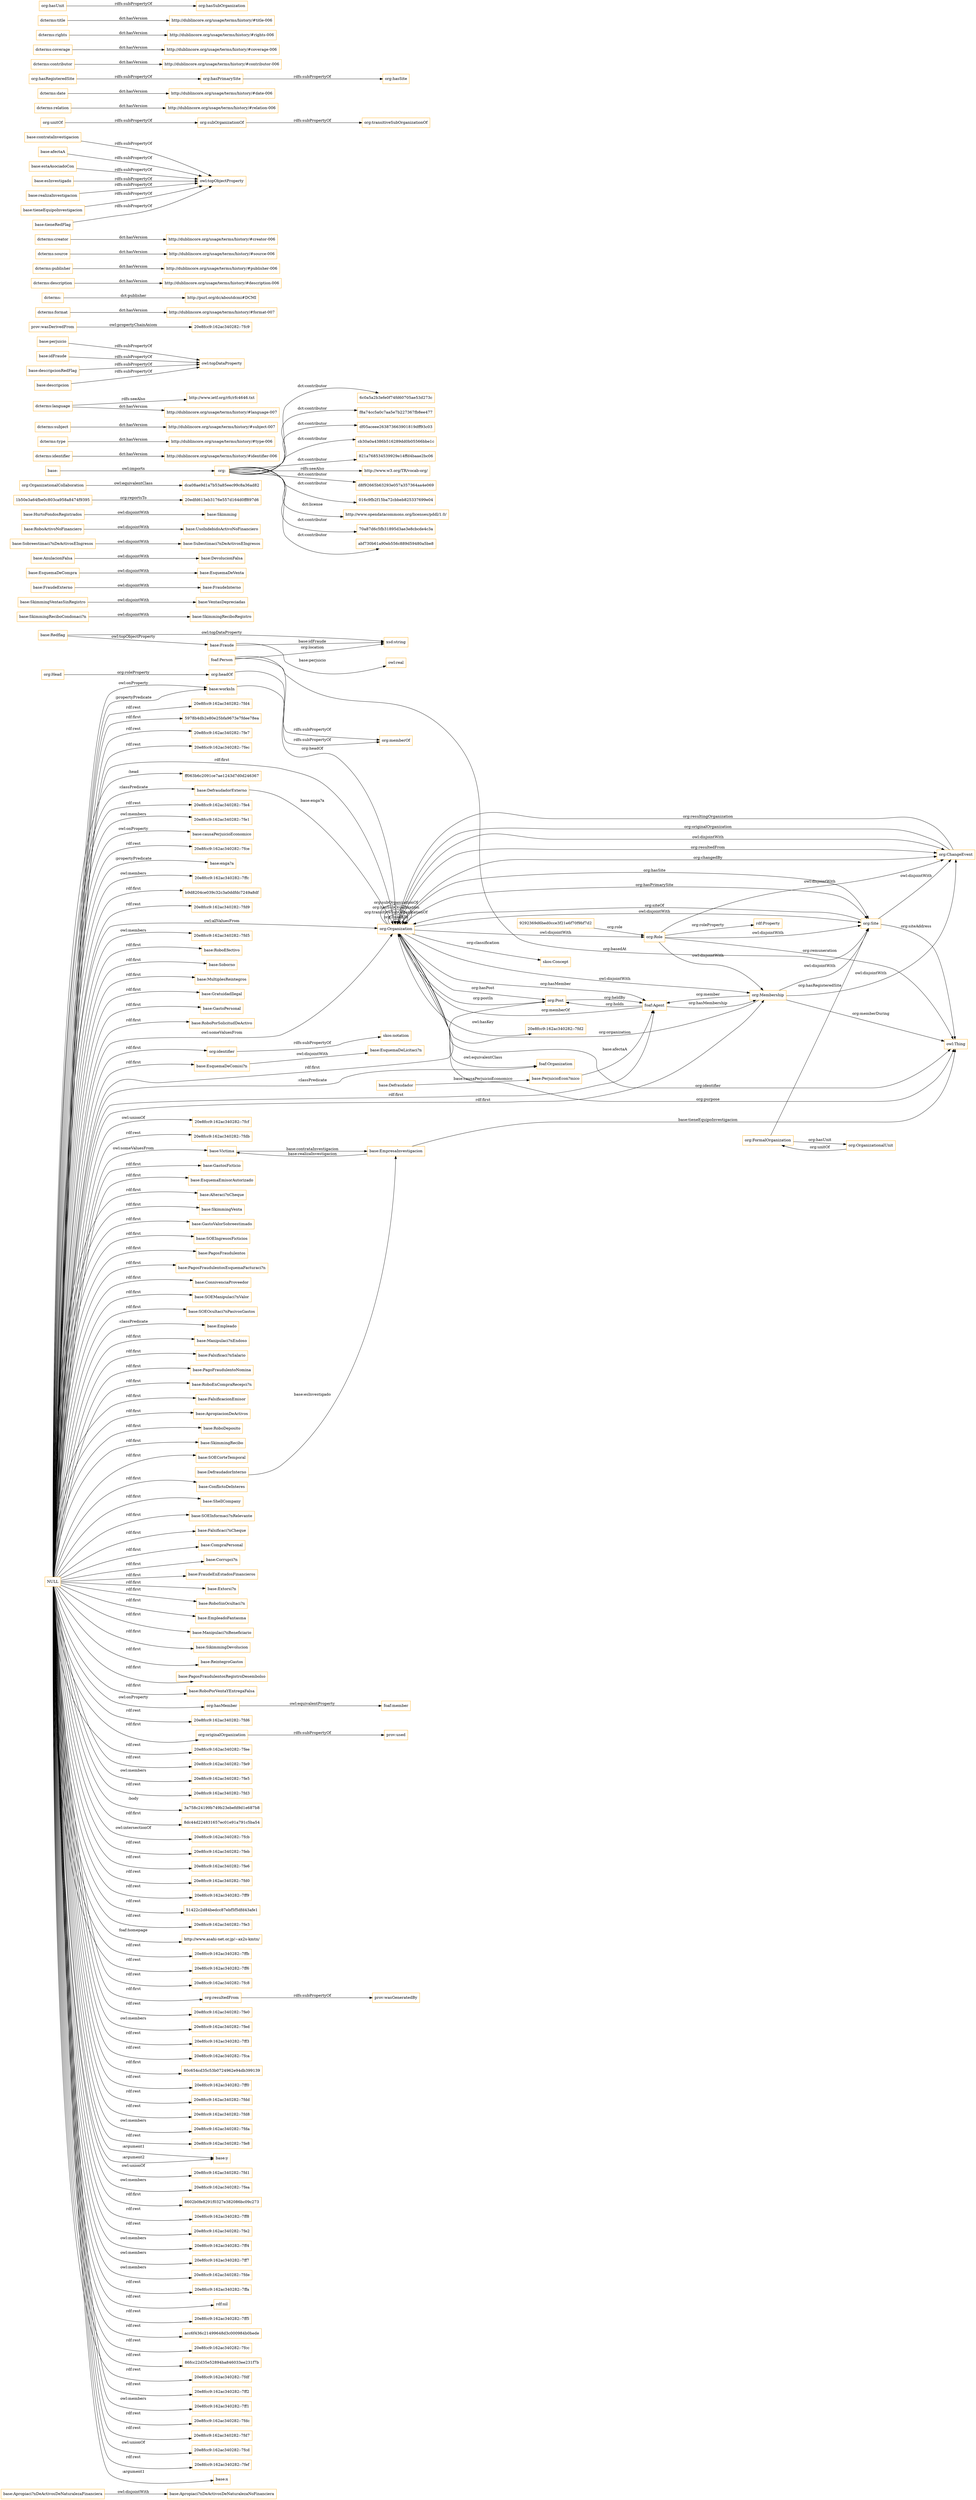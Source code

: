 digraph ar2dtool_diagram { 
rankdir=LR;
size="1501"
node [shape = rectangle, color="orange"]; "base:Apropiaci?nDeActivosDeNaturalezaNoFinanciera" "base:RoboEfectivo" "base:EsquemaDeComisi?n" "base:SkimmingReciboCondonaci?n" "base:Soborno" "base:Redflag" "base:MultiplesReintegros" "base:GratuidadIlegal" "base:GastoPersonal" "base:SkimmingVentasSinRegistro" "base:RoboPorSolicitudDeActivo" "base:Victima" "base:GastosFicticio" "base:VentasDepreciadas" "base:EsquemaEmisorAutorizado" "base:Alteraci?nCheque" "base:SkimmingVenta" "base:FraudeInterno" "base:GastoValorSobreestimado" "base:FraudeExterno" "base:EsquemaDeCompra" "base:SOEIngresosFicticios" "org:OrganizationalUnit" "base:PagosFraudulentos" "base:PagosFraudulentosEsquemaFacturaci?n" "base:ConnivenciaProveedor" "base:DefraudadorInterno" "base:DevolucionFalsa" "base:SOEManipulaci?nValor" "base:Fraude" "base:Sobreestimaci?nDeActivosEIngresos" "base:SOEOcultaci?nPasivosGastos" "org:Organization" "base:Empleado" "base:Manipulaci?nEndoso" "base:RoboActivoNoFinanciero" "base:Falsificaci?nSalario" "base:PagoFraudulentoNomina" "base:UsoIndebidoActivoNoFinanciero" "base:DefraudadorExterno" "base:SkimmingReciboRegistro" "base:RoboEnCompraRecepci?n" "base:HurtoFondosRegistrados" "base:EsquemaDeVenta" "base:FalsificacionEmisor" "base:PerjuicioEcon?mico" "base:ApropiacionDeActivos" "base:RoboDeposito" "base:Defraudador" "base:SkimmingRecibo" "base:SOECorteTemporal" "base:ConflictoDeInteres" "base:Skimming" "base:AnulacionFalsa" "base:ShellCompany" "base:SOEInformaci?nRelevante" "base:EmpresaInvestigacion" "base:Falsificaci?nCheque" "base:CompraPersonal" "base:Corrupci?n" "base:Subestimaci?nDeActivosEIngresos" "base:FraudeEnEstadosFinancieros" "base:Extorsi?n" "base:RoboSinOcultaci?n" "base:EmpleadoFantasma" "base:Manipulaci?nBeneficiario" "base:SikimmingDevolucion" "base:ReintegroGastos" "base:Apropiaci?nDeActivosDeNaturalezaFinanciera" "base:PagosFraudulentosRegistroDesembolso" "base:EsquemaDeLicitaci?n" "base:RoboPorVentaYEntregaFalsa" "org:Post" "1b50e3a64fbe0c803ca958a8474f9395" "org:Site" "org:FormalOrganization" "org:OrganizationalCollaboration" "9292369d6bed0cce3f21e6f70f9bf7d2" "20edfd613eb3176e557d164d0ff897d6" "org:Role" "dca08ae9d1a7b53a85eec99c8a36ad82" "org:ChangeEvent" "org:Membership" ; /*classes style*/
	"base:" -> "org:" [ label = "owl:imports" ];
	"base:Apropiaci?nDeActivosDeNaturalezaFinanciera" -> "base:Apropiaci?nDeActivosDeNaturalezaNoFinanciera" [ label = "owl:disjointWith" ];
	"org:Role" -> "org:ChangeEvent" [ label = "owl:disjointWith" ];
	"org:Role" -> "org:Site" [ label = "owl:disjointWith" ];
	"org:Role" -> "org:Membership" [ label = "owl:disjointWith" ];
	"base:SkimmingVentasSinRegistro" -> "base:VentasDepreciadas" [ label = "owl:disjointWith" ];
	"dcterms:identifier" -> "http://dublincore.org/usage/terms/history/#identifier-006" [ label = "dct:hasVersion" ];
	"base:RoboActivoNoFinanciero" -> "base:UsoIndebidoActivoNoFinanciero" [ label = "owl:disjointWith" ];
	"dcterms:type" -> "http://dublincore.org/usage/terms/history/#type-006" [ label = "dct:hasVersion" ];
	"base:SkimmingReciboCondonaci?n" -> "base:SkimmingReciboRegistro" [ label = "owl:disjointWith" ];
	"base:EsquemaDeCompra" -> "base:EsquemaDeVenta" [ label = "owl:disjointWith" ];
	"dcterms:subject" -> "http://dublincore.org/usage/terms/history/#subject-007" [ label = "dct:hasVersion" ];
	"dcterms:language" -> "http://www.ietf.org/rfc/rfc4646.txt" [ label = "rdfs:seeAlso" ];
	"dcterms:language" -> "http://dublincore.org/usage/terms/history/#language-007" [ label = "dct:hasVersion" ];
	"org:headOf" -> "org:memberOf" [ label = "rdfs:subPropertyOf" ];
	"base:perjuicio" -> "owl:topDataProperty" [ label = "rdfs:subPropertyOf" ];
	"base:idFraude" -> "owl:topDataProperty" [ label = "rdfs:subPropertyOf" ];
	"prov:wasDerivedFrom" -> "20e8fcc9:162ac340282:-7fc9" [ label = "owl:propertyChainAxiom" ];
	"dcterms:format" -> "http://dublincore.org/usage/terms/history/#format-007" [ label = "dct:hasVersion" ];
	"base:HurtoFondosRegistrados" -> "base:Skimming" [ label = "owl:disjointWith" ];
	"dcterms:" -> "http://purl.org/dc/aboutdcmi#DCMI" [ label = "dct:publisher" ];
	"dcterms:description" -> "http://dublincore.org/usage/terms/history/#description-006" [ label = "dct:hasVersion" ];
	"org:hasMember" -> "foaf:member" [ label = "owl:equivalentProperty" ];
	"dcterms:publisher" -> "http://dublincore.org/usage/terms/history/#publisher-006" [ label = "dct:hasVersion" ];
	"dcterms:source" -> "http://dublincore.org/usage/terms/history/#source-006" [ label = "dct:hasVersion" ];
	"dcterms:creator" -> "http://dublincore.org/usage/terms/history/#creator-006" [ label = "dct:hasVersion" ];
	"org:Membership" -> "org:ChangeEvent" [ label = "owl:disjointWith" ];
	"org:Membership" -> "org:Site" [ label = "owl:disjointWith" ];
	"org:Organization" -> "org:Role" [ label = "owl:disjointWith" ];
	"org:Organization" -> "20e8fcc9:162ac340282:-7fd2" [ label = "owl:hasKey" ];
	"org:Organization" -> "org:ChangeEvent" [ label = "owl:disjointWith" ];
	"org:Organization" -> "foaf:Organization" [ label = "owl:equivalentClass" ];
	"org:Organization" -> "org:Membership" [ label = "owl:disjointWith" ];
	"org:Organization" -> "org:Site" [ label = "owl:disjointWith" ];
	"base:contrataInvestigacion" -> "owl:topObjectProperty" [ label = "rdfs:subPropertyOf" ];
	"org:originalOrganization" -> "prov:used" [ label = "rdfs:subPropertyOf" ];
	"base:descripcionRedFlag" -> "owl:topDataProperty" [ label = "rdfs:subPropertyOf" ];
	"base:afectaA" -> "owl:topObjectProperty" [ label = "rdfs:subPropertyOf" ];
	"base:Sobreestimaci?nDeActivosEIngresos" -> "base:Subestimaci?nDeActivosEIngresos" [ label = "owl:disjointWith" ];
	"base:FraudeExterno" -> "base:FraudeInterno" [ label = "owl:disjointWith" ];
	"org:Site" -> "org:ChangeEvent" [ label = "owl:disjointWith" ];
	"base:EsquemaDeComisi?n" -> "base:EsquemaDeLicitaci?n" [ label = "owl:disjointWith" ];
	"base:worksIn" -> "org:memberOf" [ label = "rdfs:subPropertyOf" ];
	"org:subOrganizationOf" -> "org:transitiveSubOrganizationOf" [ label = "rdfs:subPropertyOf" ];
	"NULL" -> "base:Falsificaci?nSalario" [ label = "rdf:first" ];
	"NULL" -> "base:Empleado" [ label = ":classPredicate" ];
	"NULL" -> "20e8fcc9:162ac340282:-7fee" [ label = "rdf:rest" ];
	"NULL" -> "20e8fcc9:162ac340282:-7fe9" [ label = "rdf:rest" ];
	"NULL" -> "20e8fcc9:162ac340282:-7fe5" [ label = "owl:members" ];
	"NULL" -> "20e8fcc9:162ac340282:-7fd3" [ label = "rdf:rest" ];
	"NULL" -> "3a758c24199b749b23ebefd9d1e687b8" [ label = ":body" ];
	"NULL" -> "8dc44d224831657ec01e91a791c5ba54" [ label = "rdf:first" ];
	"NULL" -> "20e8fcc9:162ac340282:-7fcb" [ label = "owl:intersectionOf" ];
	"NULL" -> "20e8fcc9:162ac340282:-7feb" [ label = "rdf:rest" ];
	"NULL" -> "20e8fcc9:162ac340282:-7fe6" [ label = "rdf:rest" ];
	"NULL" -> "20e8fcc9:162ac340282:-7fd0" [ label = "rdf:rest" ];
	"NULL" -> "20e8fcc9:162ac340282:-7ff9" [ label = "rdf:rest" ];
	"NULL" -> "51422c2d84bedcc87ebf5f5dfd43afe1" [ label = "rdf:rest" ];
	"NULL" -> "20e8fcc9:162ac340282:-7fe3" [ label = "rdf:rest" ];
	"NULL" -> "http://www.asahi-net.or.jp/~ax2s-kmtn/" [ label = "foaf:homepage" ];
	"NULL" -> "base:Extorsi?n" [ label = "rdf:first" ];
	"NULL" -> "org:Organization" [ label = "owl:allValuesFrom" ];
	"NULL" -> "20e8fcc9:162ac340282:-7ffb" [ label = "rdf:rest" ];
	"NULL" -> "20e8fcc9:162ac340282:-7ff6" [ label = "rdf:rest" ];
	"NULL" -> "20e8fcc9:162ac340282:-7fc8" [ label = "rdf:rest" ];
	"NULL" -> "org:resultedFrom" [ label = "rdf:first" ];
	"NULL" -> "org:Organization" [ label = "owl:someValuesFrom" ];
	"NULL" -> "base:ShellCompany" [ label = "rdf:first" ];
	"NULL" -> "20e8fcc9:162ac340282:-7fe0" [ label = "rdf:rest" ];
	"NULL" -> "base:SOECorteTemporal" [ label = "rdf:first" ];
	"NULL" -> "base:ConflictoDeInteres" [ label = "rdf:first" ];
	"NULL" -> "base:GastoValorSobreestimado" [ label = "rdf:first" ];
	"NULL" -> "20e8fcc9:162ac340282:-7fed" [ label = "owl:members" ];
	"NULL" -> "base:EsquemaDeComisi?n" [ label = "rdf:first" ];
	"NULL" -> "base:Corrupci?n" [ label = "rdf:first" ];
	"NULL" -> "base:SOEIngresosFicticios" [ label = "rdf:first" ];
	"NULL" -> "20e8fcc9:162ac340282:-7ff3" [ label = "rdf:rest" ];
	"NULL" -> "20e8fcc9:162ac340282:-7fca" [ label = "rdf:rest" ];
	"NULL" -> "base:Manipulaci?nBeneficiario" [ label = "rdf:first" ];
	"NULL" -> "80c654cd35c53b0724962e94db399139" [ label = "rdf:first" ];
	"NULL" -> "20e8fcc9:162ac340282:-7ff0" [ label = "rdf:rest" ];
	"NULL" -> "20e8fcc9:162ac340282:-7fdd" [ label = "rdf:rest" ];
	"NULL" -> "20e8fcc9:162ac340282:-7fd8" [ label = "rdf:rest" ];
	"NULL" -> "base:worksIn" [ label = "owl:onProperty" ];
	"NULL" -> "base:SOEManipulaci?nValor" [ label = "rdf:first" ];
	"NULL" -> "20e8fcc9:162ac340282:-7fda" [ label = "owl:members" ];
	"NULL" -> "org:hasMember" [ label = "owl:onProperty" ];
	"NULL" -> "base:RoboDeposito" [ label = "rdf:first" ];
	"NULL" -> "base:FalsificacionEmisor" [ label = "rdf:first" ];
	"NULL" -> "foaf:Organization" [ label = ":classPredicate" ];
	"NULL" -> "base:DefraudadorExterno" [ label = ":classPredicate" ];
	"NULL" -> "base:Soborno" [ label = "rdf:first" ];
	"NULL" -> "foaf:Agent" [ label = "rdf:first" ];
	"NULL" -> "20e8fcc9:162ac340282:-7fe8" [ label = "rdf:rest" ];
	"NULL" -> "base:y" [ label = ":argument1" ];
	"NULL" -> "org:originalOrganization" [ label = "rdf:first" ];
	"NULL" -> "base:SOEInformaci?nRelevante" [ label = "rdf:first" ];
	"NULL" -> "20e8fcc9:162ac340282:-7fd1" [ label = "owl:unionOf" ];
	"NULL" -> "20e8fcc9:162ac340282:-7fea" [ label = "owl:members" ];
	"NULL" -> "base:ConnivenciaProveedor" [ label = "rdf:first" ];
	"NULL" -> "8602b0fe8291f0327e382086bc09c273" [ label = "rdf:first" ];
	"NULL" -> "base:SkimmingRecibo" [ label = "rdf:first" ];
	"NULL" -> "20e8fcc9:162ac340282:-7ff8" [ label = "rdf:rest" ];
	"NULL" -> "base:Falsificaci?nCheque" [ label = "rdf:first" ];
	"NULL" -> "base:Alteraci?nCheque" [ label = "rdf:first" ];
	"NULL" -> "20e8fcc9:162ac340282:-7fe2" [ label = "rdf:rest" ];
	"NULL" -> "20e8fcc9:162ac340282:-7ff4" [ label = "owl:members" ];
	"NULL" -> "20e8fcc9:162ac340282:-7ff7" [ label = "owl:members" ];
	"NULL" -> "base:PagosFraudulentos" [ label = "rdf:first" ];
	"NULL" -> "base:ApropiacionDeActivos" [ label = "rdf:first" ];
	"NULL" -> "20e8fcc9:162ac340282:-7fde" [ label = "owl:members" ];
	"NULL" -> "20e8fcc9:162ac340282:-7ffa" [ label = "rdf:rest" ];
	"NULL" -> "rdf:nil" [ label = "rdf:rest" ];
	"NULL" -> "20e8fcc9:162ac340282:-7ff5" [ label = "rdf:rest" ];
	"NULL" -> "acc6f436c21499648d3c000984b0bede" [ label = "rdf:rest" ];
	"NULL" -> "20e8fcc9:162ac340282:-7fcc" [ label = "rdf:rest" ];
	"NULL" -> "base:ReintegroGastos" [ label = "rdf:first" ];
	"NULL" -> "base:GratuidadIlegal" [ label = "rdf:first" ];
	"NULL" -> "86fcc22d35e52894ba846033ee231f7b" [ label = "rdf:rest" ];
	"NULL" -> "20e8fcc9:162ac340282:-7fdf" [ label = "rdf:rest" ];
	"NULL" -> "20e8fcc9:162ac340282:-7ff2" [ label = "rdf:rest" ];
	"NULL" -> "20e8fcc9:162ac340282:-7ff1" [ label = "owl:members" ];
	"NULL" -> "base:GastosFicticio" [ label = "rdf:first" ];
	"NULL" -> "20e8fcc9:162ac340282:-7fdc" [ label = "rdf:rest" ];
	"NULL" -> "20e8fcc9:162ac340282:-7fd7" [ label = "rdf:rest" ];
	"NULL" -> "20e8fcc9:162ac340282:-7fcd" [ label = "owl:unionOf" ];
	"NULL" -> "base:Manipulaci?nEndoso" [ label = "rdf:first" ];
	"NULL" -> "20e8fcc9:162ac340282:-7fef" [ label = "rdf:rest" ];
	"NULL" -> "base:FraudeEnEstadosFinancieros" [ label = "rdf:first" ];
	"NULL" -> "base:CompraPersonal" [ label = "rdf:first" ];
	"NULL" -> "base:RoboSinOcultaci?n" [ label = "rdf:first" ];
	"NULL" -> "base:x" [ label = ":argument1" ];
	"NULL" -> "20e8fcc9:162ac340282:-7fd4" [ label = "rdf:rest" ];
	"NULL" -> "base:MultiplesReintegros" [ label = "rdf:first" ];
	"NULL" -> "base:RoboEfectivo" [ label = "rdf:first" ];
	"NULL" -> "5978b4db2e80e25bfa9673e7fdee78ea" [ label = "rdf:first" ];
	"NULL" -> "base:RoboEnCompraRecepci?n" [ label = "rdf:first" ];
	"NULL" -> "base:EsquemaEmisorAutorizado" [ label = "rdf:first" ];
	"NULL" -> "20e8fcc9:162ac340282:-7fe7" [ label = "rdf:rest" ];
	"NULL" -> "20e8fcc9:162ac340282:-7fec" [ label = "rdf:rest" ];
	"NULL" -> "base:PagosFraudulentosEsquemaFacturaci?n" [ label = "rdf:first" ];
	"NULL" -> "base:PagosFraudulentosRegistroDesembolso" [ label = "rdf:first" ];
	"NULL" -> "base:Victima" [ label = "owl:someValuesFrom" ];
	"NULL" -> "org:identifier" [ label = "rdf:first" ];
	"NULL" -> "base:GastoPersonal" [ label = "rdf:first" ];
	"NULL" -> "org:Post" [ label = "rdf:first" ];
	"NULL" -> "ff063b6c2091ce7ae1243d7d0d246367" [ label = ":head" ];
	"NULL" -> "20e8fcc9:162ac340282:-7fe4" [ label = "rdf:rest" ];
	"NULL" -> "base:PagoFraudulentoNomina" [ label = "rdf:first" ];
	"NULL" -> "base:EmpleadoFantasma" [ label = "rdf:first" ];
	"NULL" -> "base:SikimmingDevolucion" [ label = "rdf:first" ];
	"NULL" -> "20e8fcc9:162ac340282:-7fe1" [ label = "owl:members" ];
	"NULL" -> "base:SkimmingVenta" [ label = "rdf:first" ];
	"NULL" -> "base:causaPerjuicioEconomico" [ label = "owl:onProperty" ];
	"NULL" -> "20e8fcc9:162ac340282:-7fce" [ label = "rdf:rest" ];
	"NULL" -> "org:Membership" [ label = "rdf:first" ];
	"NULL" -> "base:RoboPorVentaYEntregaFalsa" [ label = "rdf:first" ];
	"NULL" -> "base:y" [ label = ":argument2" ];
	"NULL" -> "base:enga?a" [ label = ":propertyPredicate" ];
	"NULL" -> "20e8fcc9:162ac340282:-7ffc" [ label = "owl:members" ];
	"NULL" -> "base:worksIn" [ label = ":propertyPredicate" ];
	"NULL" -> "base:RoboPorSolicitudDeActivo" [ label = "rdf:first" ];
	"NULL" -> "b9d8204ce039c32c3a0ddfdc7249a8df" [ label = "rdf:first" ];
	"NULL" -> "20e8fcc9:162ac340282:-7fd9" [ label = "rdf:rest" ];
	"NULL" -> "20e8fcc9:162ac340282:-7fd5" [ label = "owl:members" ];
	"NULL" -> "base:SOEOcultaci?nPasivosGastos" [ label = "rdf:first" ];
	"NULL" -> "20e8fcc9:162ac340282:-7fcf" [ label = "owl:unionOf" ];
	"NULL" -> "org:Organization" [ label = "rdf:first" ];
	"NULL" -> "20e8fcc9:162ac340282:-7fdb" [ label = "rdf:rest" ];
	"NULL" -> "20e8fcc9:162ac340282:-7fd6" [ label = "rdf:rest" ];
	"base:descripcion" -> "owl:topDataProperty" [ label = "rdfs:subPropertyOf" ];
	"dcterms:relation" -> "http://dublincore.org/usage/terms/history/#relation-006" [ label = "dct:hasVersion" ];
	"org:resultedFrom" -> "prov:wasGeneratedBy" [ label = "rdfs:subPropertyOf" ];
	"org:Head" -> "org:headOf" [ label = "org:roleProperty" ];
	"org:" -> "6c0a5a2b3efe0f74fd60705ae53d273c" [ label = "dct:contributor" ];
	"org:" -> "f8a74cc5a0c7aa5e7b227367fb8ee477" [ label = "dct:contributor" ];
	"org:" -> "df05aceee263873663901819dff93c03" [ label = "dct:contributor" ];
	"org:" -> "cb30a0a4386b516289dd0b05566bbe1c" [ label = "dct:contributor" ];
	"org:" -> "821a768534539929e14ffd4baae2bc06" [ label = "dct:contributor" ];
	"org:" -> "http://www.w3.org/TR/vocab-org/" [ label = "rdfs:seeAlso" ];
	"org:" -> "d8f92665b63293e057a357364aa4e069" [ label = "dct:contributor" ];
	"org:" -> "016c9fb2f15ba72cbbeb825337699e04" [ label = "dct:contributor" ];
	"org:" -> "http://www.opendatacommons.org/licenses/pddl/1.0/" [ label = "dct:license" ];
	"org:" -> "70a87d6c5fb31895d3ae3e8cbcde4c3a" [ label = "dct:contributor" ];
	"org:" -> "abf730b61a90eb556c889d59480a5be8" [ label = "dct:contributor" ];
	"org:OrganizationalCollaboration" -> "dca08ae9d1a7b53a85eec99c8a36ad82" [ label = "owl:equivalentClass" ];
	"base:estaAsociadoCon" -> "owl:topObjectProperty" [ label = "rdfs:subPropertyOf" ];
	"dcterms:date" -> "http://dublincore.org/usage/terms/history/#date-006" [ label = "dct:hasVersion" ];
	"org:hasRegisteredSite" -> "org:hasPrimarySite" [ label = "rdfs:subPropertyOf" ];
	"org:hasPrimarySite" -> "org:hasSite" [ label = "rdfs:subPropertyOf" ];
	"base:esInvestigado" -> "owl:topObjectProperty" [ label = "rdfs:subPropertyOf" ];
	"base:realizaInvestigacion" -> "owl:topObjectProperty" [ label = "rdfs:subPropertyOf" ];
	"dcterms:contributor" -> "http://dublincore.org/usage/terms/history/#contributor-006" [ label = "dct:hasVersion" ];
	"dcterms:coverage" -> "http://dublincore.org/usage/terms/history/#coverage-006" [ label = "dct:hasVersion" ];
	"org:unitOf" -> "org:subOrganizationOf" [ label = "rdfs:subPropertyOf" ];
	"org:identifier" -> "skos:notation" [ label = "rdfs:subPropertyOf" ];
	"base:AnulacionFalsa" -> "base:DevolucionFalsa" [ label = "owl:disjointWith" ];
	"base:tieneEquipoInvestigacion" -> "owl:topObjectProperty" [ label = "rdfs:subPropertyOf" ];
	"dcterms:rights" -> "http://dublincore.org/usage/terms/history/#rights-006" [ label = "dct:hasVersion" ];
	"dcterms:title" -> "http://dublincore.org/usage/terms/history/#title-006" [ label = "dct:hasVersion" ];
	"base:tieneRedFlag" -> "owl:topObjectProperty" [ label = "rdfs:subPropertyOf" ];
	"org:hasUnit" -> "org:hasSubOrganization" [ label = "rdfs:subPropertyOf" ];
	"base:Defraudador" -> "base:PerjuicioEcon?mico" [ label = "base:causaPerjuicioEconomico" ];
	"org:FormalOrganization" -> "org:Site" [ label = "org:hasRegisteredSite" ];
	"org:Post" -> "org:Organization" [ label = "org:postIn" ];
	"org:Site" -> "owl:Thing" [ label = "org:siteAddress" ];
	"base:EmpresaInvestigacion" -> "base:Victima" [ label = "base:realizaInvestigacion" ];
	"org:FormalOrganization" -> "org:OrganizationalUnit" [ label = "org:hasUnit" ];
	"org:Organization" -> "org:Site" [ label = "org:hasSite" ];
	"org:ChangeEvent" -> "org:Organization" [ label = "org:resultingOrganization" ];
	"base:Fraude" -> "xsd:string" [ label = "base:idFraude" ];
	"base:DefraudadorInterno" -> "base:EmpresaInvestigacion" [ label = "base:esInvestigado" ];
	"base:Redflag" -> "base:Fraude" [ label = "owl:topObjectProperty" ];
	"base:Fraude" -> "owl:real" [ label = "base:perjuicio" ];
	"1b50e3a64fbe0c803ca958a8474f9395" -> "20edfd613eb3176e557d164d0ff897d6" [ label = "org:reportsTo" ];
	"foaf:Agent" -> "org:Organization" [ label = "org:memberOf" ];
	"org:Organization" -> "owl:Thing" [ label = "org:identifier" ];
	"org:Organization" -> "skos:Concept" [ label = "org:classification" ];
	"foaf:Person" -> "org:Organization" [ label = "org:headOf" ];
	"foaf:Agent" -> "org:Membership" [ label = "org:hasMembership" ];
	"org:Organization" -> "org:Post" [ label = "org:hasPost" ];
	"base:Victima" -> "base:EmpresaInvestigacion" [ label = "base:contrataInvestigacion" ];
	"org:Membership" -> "org:Organization" [ label = "org:organization" ];
	"org:ChangeEvent" -> "org:Organization" [ label = "org:originalOrganization" ];
	"org:Organization" -> "org:ChangeEvent" [ label = "org:resultedFrom" ];
	"org:Membership" -> "owl:Thing" [ label = "org:memberDuring" ];
	"9292369d6bed0cce3f21e6f70f9bf7d2" -> "org:Role" [ label = "org:role" ];
	"org:Organization" -> "org:Site" [ label = "org:hasPrimarySite" ];
	"base:DefraudadorExterno" -> "org:Organization" [ label = "base:enga?a" ];
	"org:Organization" -> "org:Organization" [ label = "org:linkedTo" ];
	"org:Site" -> "org:Organization" [ label = "org:siteOf" ];
	"org:Organization" -> "foaf:Agent" [ label = "org:hasMember" ];
	"org:Organization" -> "org:Organization" [ label = "org:transitiveSubOrganizationOf" ];
	"org:Membership" -> "foaf:Agent" [ label = "org:member" ];
	"base:PerjuicioEcon?mico" -> "foaf:Agent" [ label = "base:afectaA" ];
	"org:Organization" -> "org:Organization" [ label = "org:hasSubOrganization" ];
	"base:EmpresaInvestigacion" -> "owl:Thing" [ label = "base:tieneEquipoInvestigacion" ];
	"foaf:Person" -> "xsd:string" [ label = "org:location" ];
	"foaf:Person" -> "org:Site" [ label = "org:basedAt" ];
	"org:Role" -> "owl:Thing" [ label = "org:remuneration" ];
	"org:Organization" -> "org:ChangeEvent" [ label = "org:changedBy" ];
	"org:OrganizationalUnit" -> "org:FormalOrganization" [ label = "org:unitOf" ];
	"org:Post" -> "foaf:Agent" [ label = "org:heldBy" ];
	"org:Role" -> "rdf:Property" [ label = "org:roleProperty" ];
	"base:Redflag" -> "xsd:string" [ label = "owl:topDataProperty" ];
	"org:Organization" -> "owl:Thing" [ label = "org:purpose" ];
	"foaf:Agent" -> "org:Post" [ label = "org:holds" ];
	"org:Organization" -> "org:Organization" [ label = "org:subOrganizationOf" ];

}
